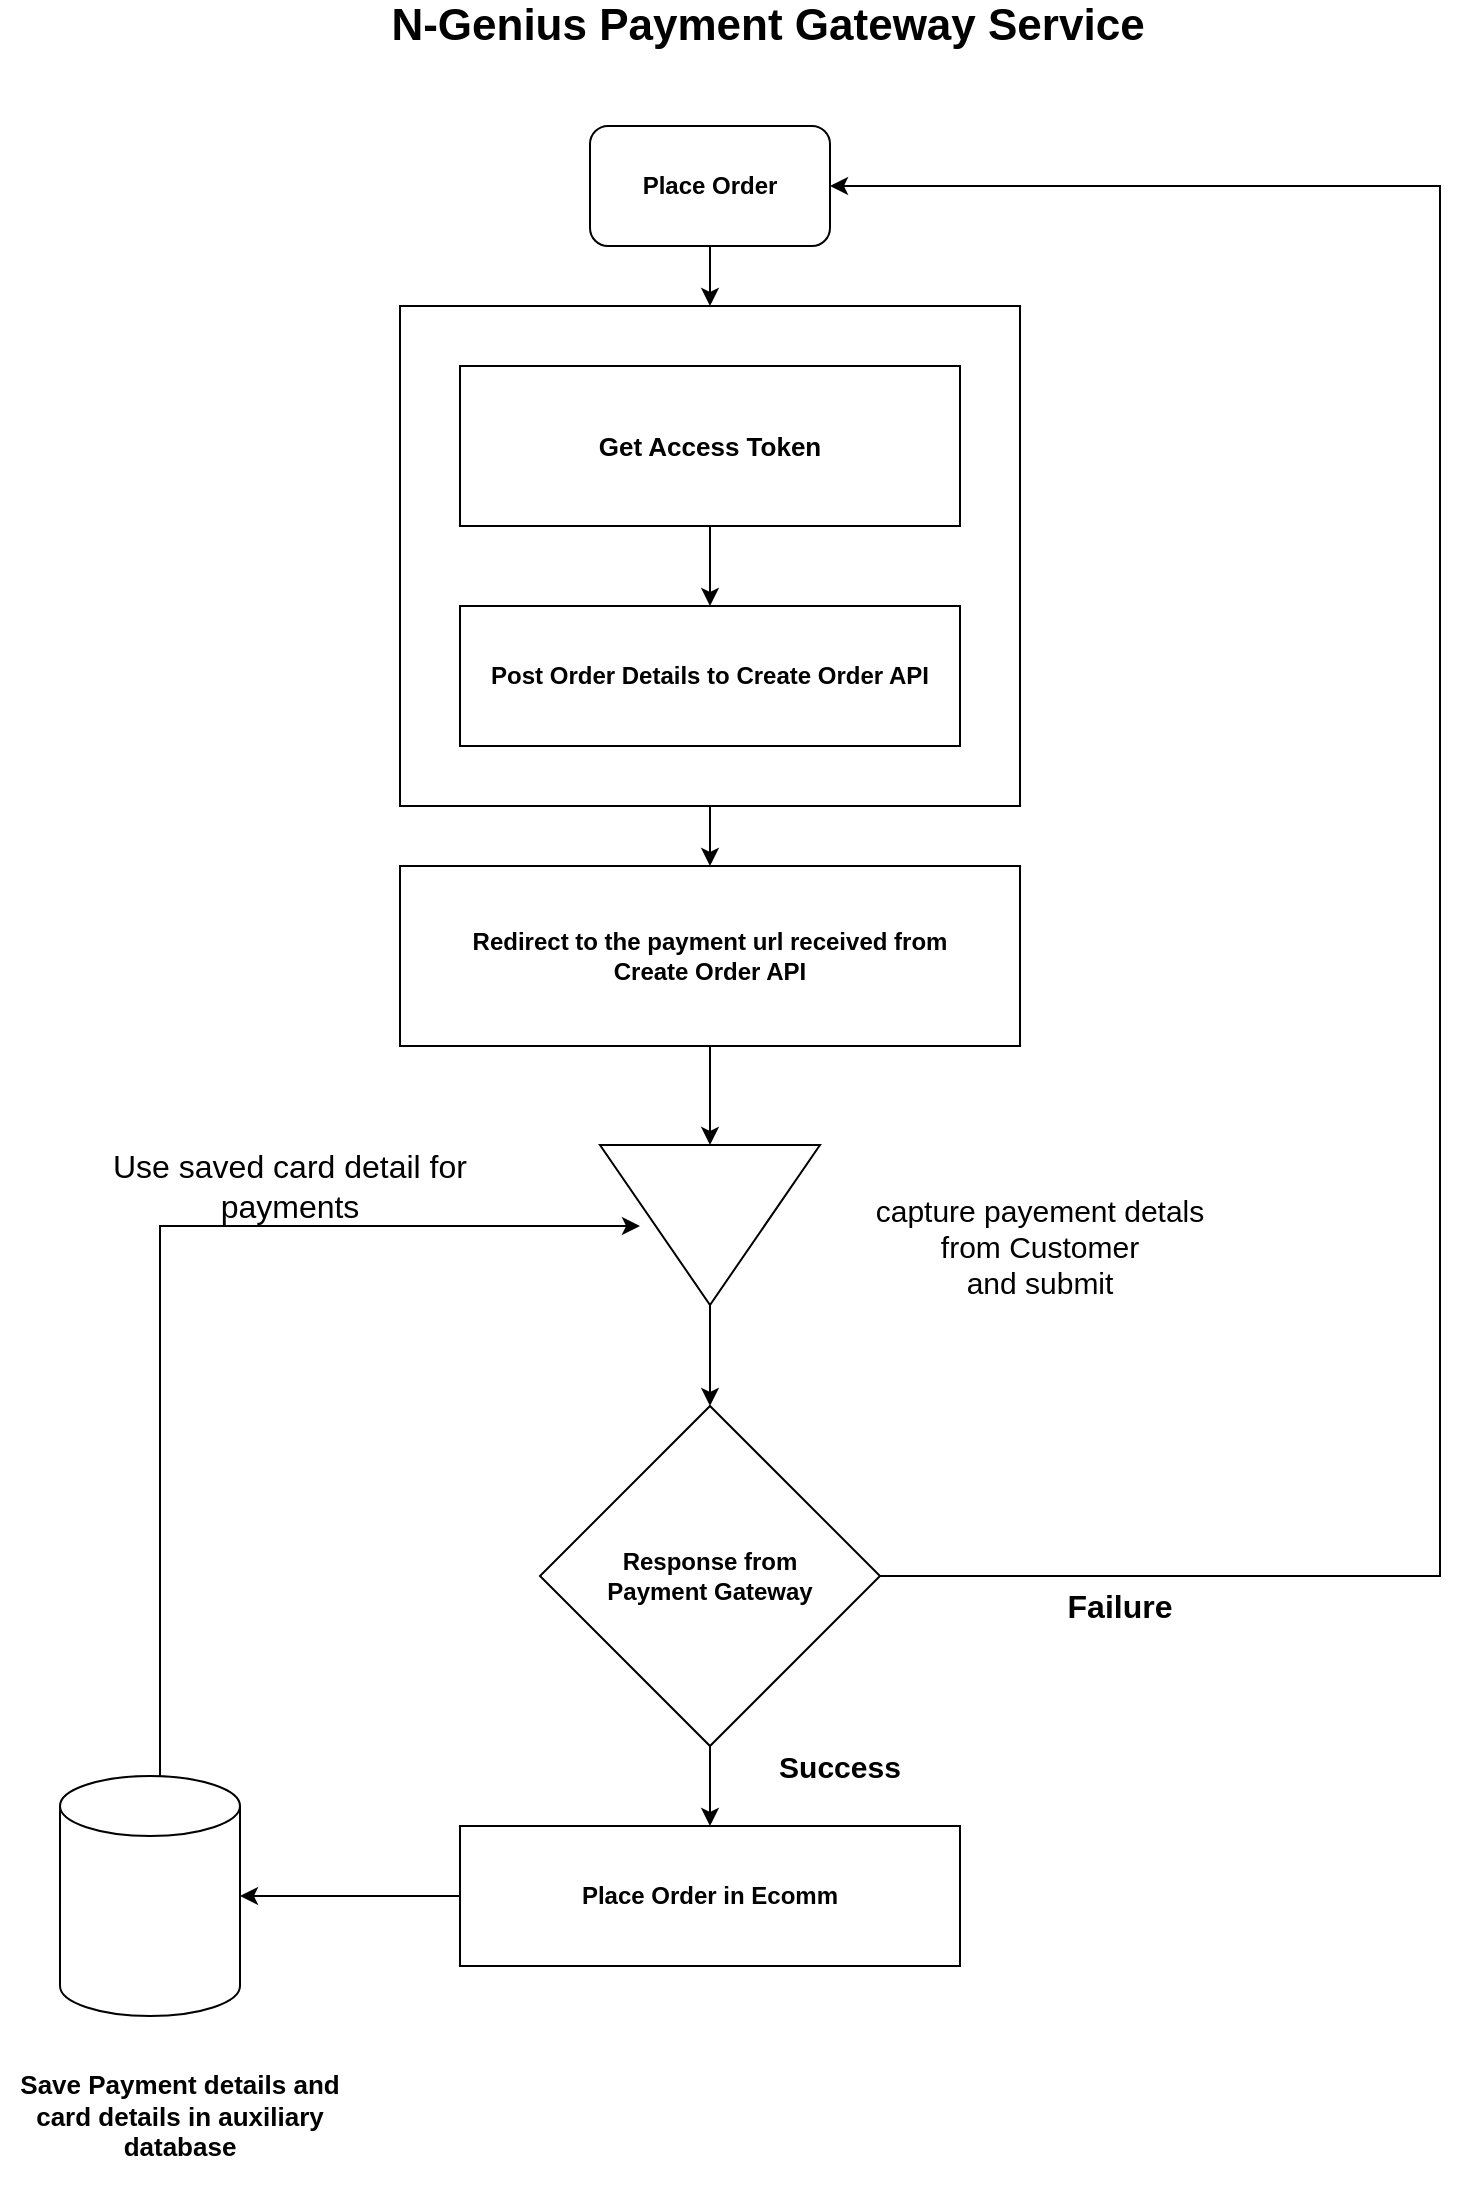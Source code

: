 <mxfile version="15.3.1" type="github">
  <diagram id="SryDiM5YWpMz4FTklo_S" name="Page-1">
    <mxGraphModel dx="2624" dy="1527" grid="1" gridSize="10" guides="1" tooltips="1" connect="1" arrows="1" fold="1" page="1" pageScale="1" pageWidth="827" pageHeight="1169" math="0" shadow="0">
      <root>
        <mxCell id="0" />
        <mxCell id="1" parent="0" />
        <mxCell id="Tb57GV2a2iVEQUIn0Gqh-1" value="&lt;font style=&quot;font-size: 22px&quot;&gt;&lt;b&gt;N-Genius Payment Gateway Service&lt;br&gt;&lt;/b&gt;&lt;/font&gt;" style="text;html=1;strokeColor=none;fillColor=none;align=center;verticalAlign=middle;whiteSpace=wrap;rounded=0;" vertex="1" parent="1">
          <mxGeometry x="214" y="30" width="400" height="20" as="geometry" />
        </mxCell>
        <mxCell id="Tb57GV2a2iVEQUIn0Gqh-9" value="" style="group" vertex="1" connectable="0" parent="1">
          <mxGeometry x="230" y="210" width="310" height="250" as="geometry" />
        </mxCell>
        <mxCell id="Tb57GV2a2iVEQUIn0Gqh-5" value="" style="rounded=0;whiteSpace=wrap;html=1;" vertex="1" parent="Tb57GV2a2iVEQUIn0Gqh-9">
          <mxGeometry y="-30" width="310" height="250" as="geometry" />
        </mxCell>
        <mxCell id="Tb57GV2a2iVEQUIn0Gqh-2" value="&lt;font style=&quot;font-size: 13px&quot;&gt;&lt;b&gt;Get Access Token&lt;br&gt;&lt;/b&gt;&lt;/font&gt;" style="rounded=0;whiteSpace=wrap;html=1;" vertex="1" parent="Tb57GV2a2iVEQUIn0Gqh-9">
          <mxGeometry x="30" width="250" height="80" as="geometry" />
        </mxCell>
        <mxCell id="Tb57GV2a2iVEQUIn0Gqh-3" value="&lt;b&gt;Post Order Details to Create Order API&lt;br&gt;&lt;/b&gt;" style="rounded=0;whiteSpace=wrap;html=1;" vertex="1" parent="Tb57GV2a2iVEQUIn0Gqh-9">
          <mxGeometry x="30" y="120" width="250" height="70" as="geometry" />
        </mxCell>
        <mxCell id="Tb57GV2a2iVEQUIn0Gqh-8" style="edgeStyle=orthogonalEdgeStyle;rounded=0;orthogonalLoop=1;jettySize=auto;html=1;" edge="1" parent="Tb57GV2a2iVEQUIn0Gqh-9" source="Tb57GV2a2iVEQUIn0Gqh-2" target="Tb57GV2a2iVEQUIn0Gqh-3">
          <mxGeometry relative="1" as="geometry" />
        </mxCell>
        <mxCell id="Tb57GV2a2iVEQUIn0Gqh-34" style="edgeStyle=orthogonalEdgeStyle;rounded=0;orthogonalLoop=1;jettySize=auto;html=1;entryX=0;entryY=0.5;entryDx=0;entryDy=0;fontSize=16;" edge="1" parent="1" source="Tb57GV2a2iVEQUIn0Gqh-11" target="Tb57GV2a2iVEQUIn0Gqh-33">
          <mxGeometry relative="1" as="geometry" />
        </mxCell>
        <mxCell id="Tb57GV2a2iVEQUIn0Gqh-11" value="&lt;div&gt;&lt;b&gt;Redirect to the payment url received from &lt;br&gt;&lt;/b&gt;&lt;/div&gt;&lt;div&gt;&lt;b&gt;Create Order API&lt;/b&gt;&lt;/div&gt;" style="rounded=0;whiteSpace=wrap;html=1;" vertex="1" parent="1">
          <mxGeometry x="230" y="460" width="310" height="90" as="geometry" />
        </mxCell>
        <mxCell id="Tb57GV2a2iVEQUIn0Gqh-12" style="edgeStyle=orthogonalEdgeStyle;rounded=0;orthogonalLoop=1;jettySize=auto;html=1;entryX=0.5;entryY=0;entryDx=0;entryDy=0;" edge="1" parent="1" source="Tb57GV2a2iVEQUIn0Gqh-5" target="Tb57GV2a2iVEQUIn0Gqh-11">
          <mxGeometry relative="1" as="geometry" />
        </mxCell>
        <mxCell id="Tb57GV2a2iVEQUIn0Gqh-22" style="edgeStyle=orthogonalEdgeStyle;rounded=0;orthogonalLoop=1;jettySize=auto;html=1;entryX=0.5;entryY=0;entryDx=0;entryDy=0;" edge="1" parent="1" source="Tb57GV2a2iVEQUIn0Gqh-14" target="Tb57GV2a2iVEQUIn0Gqh-21">
          <mxGeometry relative="1" as="geometry" />
        </mxCell>
        <mxCell id="Tb57GV2a2iVEQUIn0Gqh-27" style="edgeStyle=orthogonalEdgeStyle;rounded=0;orthogonalLoop=1;jettySize=auto;html=1;entryX=1;entryY=0.5;entryDx=0;entryDy=0;" edge="1" parent="1" source="Tb57GV2a2iVEQUIn0Gqh-14" target="Tb57GV2a2iVEQUIn0Gqh-25">
          <mxGeometry relative="1" as="geometry">
            <mxPoint x="730" y="120" as="targetPoint" />
            <Array as="points">
              <mxPoint x="750" y="815" />
              <mxPoint x="750" y="120" />
            </Array>
          </mxGeometry>
        </mxCell>
        <mxCell id="Tb57GV2a2iVEQUIn0Gqh-14" value="&lt;div&gt;&lt;b&gt;Response from &lt;br&gt;&lt;/b&gt;&lt;/div&gt;&lt;div&gt;&lt;b&gt;Payment Gateway&lt;br&gt;&lt;/b&gt;&lt;/div&gt;" style="rhombus;whiteSpace=wrap;html=1;" vertex="1" parent="1">
          <mxGeometry x="300" y="730" width="170" height="170" as="geometry" />
        </mxCell>
        <mxCell id="Tb57GV2a2iVEQUIn0Gqh-17" value="&lt;font style=&quot;font-size: 15px&quot;&gt;&lt;font style=&quot;font-size: 15px&quot;&gt;capture payement detals from Customer &lt;br&gt;&lt;/font&gt;and submit&lt;br&gt;&lt;/font&gt;" style="text;html=1;strokeColor=none;fillColor=none;align=center;verticalAlign=middle;whiteSpace=wrap;rounded=0;" vertex="1" parent="1">
          <mxGeometry x="450" y="640" width="200" height="20" as="geometry" />
        </mxCell>
        <mxCell id="Tb57GV2a2iVEQUIn0Gqh-30" style="edgeStyle=orthogonalEdgeStyle;rounded=0;orthogonalLoop=1;jettySize=auto;html=1;" edge="1" parent="1" source="Tb57GV2a2iVEQUIn0Gqh-21" target="Tb57GV2a2iVEQUIn0Gqh-29">
          <mxGeometry relative="1" as="geometry" />
        </mxCell>
        <mxCell id="Tb57GV2a2iVEQUIn0Gqh-21" value="&lt;font style=&quot;font-size: 12px&quot;&gt;&lt;b&gt;Place Order in Ecomm&lt;br&gt;&lt;/b&gt;&lt;/font&gt;" style="rounded=0;whiteSpace=wrap;html=1;" vertex="1" parent="1">
          <mxGeometry x="260" y="940" width="250" height="70" as="geometry" />
        </mxCell>
        <mxCell id="Tb57GV2a2iVEQUIn0Gqh-23" value="&lt;font style=&quot;font-size: 15px;&quot;&gt;&lt;b style=&quot;font-size: 15px;&quot;&gt;Success&lt;/b&gt;&lt;/font&gt;" style="text;html=1;strokeColor=none;fillColor=none;align=center;verticalAlign=middle;whiteSpace=wrap;rounded=0;fontSize=15;" vertex="1" parent="1">
          <mxGeometry x="350" y="900" width="200" height="20" as="geometry" />
        </mxCell>
        <mxCell id="Tb57GV2a2iVEQUIn0Gqh-26" style="edgeStyle=orthogonalEdgeStyle;rounded=0;orthogonalLoop=1;jettySize=auto;html=1;entryX=0.5;entryY=0;entryDx=0;entryDy=0;" edge="1" parent="1" source="Tb57GV2a2iVEQUIn0Gqh-25" target="Tb57GV2a2iVEQUIn0Gqh-5">
          <mxGeometry relative="1" as="geometry" />
        </mxCell>
        <mxCell id="Tb57GV2a2iVEQUIn0Gqh-25" value="&lt;b&gt;Place Order&lt;/b&gt;" style="rounded=1;whiteSpace=wrap;html=1;" vertex="1" parent="1">
          <mxGeometry x="325" y="89.997" width="120" height="60" as="geometry" />
        </mxCell>
        <mxCell id="Tb57GV2a2iVEQUIn0Gqh-28" value="&lt;font style=&quot;font-size: 16px;&quot;&gt;&lt;b style=&quot;font-size: 16px;&quot;&gt;Failure&lt;/b&gt;&lt;/font&gt;" style="text;html=1;strokeColor=none;fillColor=none;align=center;verticalAlign=middle;whiteSpace=wrap;rounded=0;fontSize=16;" vertex="1" parent="1">
          <mxGeometry x="490" y="820" width="200" height="20" as="geometry" />
        </mxCell>
        <mxCell id="Tb57GV2a2iVEQUIn0Gqh-36" style="edgeStyle=orthogonalEdgeStyle;rounded=0;orthogonalLoop=1;jettySize=auto;html=1;fontSize=16;" edge="1" parent="1" source="Tb57GV2a2iVEQUIn0Gqh-29">
          <mxGeometry relative="1" as="geometry">
            <mxPoint x="350" y="640" as="targetPoint" />
            <Array as="points">
              <mxPoint x="110" y="640" />
            </Array>
          </mxGeometry>
        </mxCell>
        <mxCell id="Tb57GV2a2iVEQUIn0Gqh-29" value="" style="shape=cylinder3;whiteSpace=wrap;html=1;boundedLbl=1;backgroundOutline=1;size=15;" vertex="1" parent="1">
          <mxGeometry x="60" y="915" width="90" height="120" as="geometry" />
        </mxCell>
        <mxCell id="Tb57GV2a2iVEQUIn0Gqh-32" value="&lt;font style=&quot;font-size: 13px&quot;&gt;&lt;b&gt;Save Payment details and card details in auxiliary database&lt;/b&gt;&lt;/font&gt;" style="text;html=1;strokeColor=none;fillColor=none;align=center;verticalAlign=middle;whiteSpace=wrap;rounded=0;" vertex="1" parent="1">
          <mxGeometry x="30" y="1050" width="180" height="70" as="geometry" />
        </mxCell>
        <mxCell id="Tb57GV2a2iVEQUIn0Gqh-35" style="edgeStyle=orthogonalEdgeStyle;rounded=0;orthogonalLoop=1;jettySize=auto;html=1;entryX=0.5;entryY=0;entryDx=0;entryDy=0;fontSize=16;" edge="1" parent="1" source="Tb57GV2a2iVEQUIn0Gqh-33" target="Tb57GV2a2iVEQUIn0Gqh-14">
          <mxGeometry relative="1" as="geometry" />
        </mxCell>
        <mxCell id="Tb57GV2a2iVEQUIn0Gqh-33" value="" style="triangle;whiteSpace=wrap;html=1;fontSize=16;rotation=90;" vertex="1" parent="1">
          <mxGeometry x="345" y="584.5" width="80" height="110" as="geometry" />
        </mxCell>
        <mxCell id="Tb57GV2a2iVEQUIn0Gqh-37" value="Use saved card detail for payments" style="text;html=1;strokeColor=none;fillColor=none;align=center;verticalAlign=middle;whiteSpace=wrap;rounded=0;fontSize=16;" vertex="1" parent="1">
          <mxGeometry x="80" y="610" width="190" height="20" as="geometry" />
        </mxCell>
      </root>
    </mxGraphModel>
  </diagram>
</mxfile>
